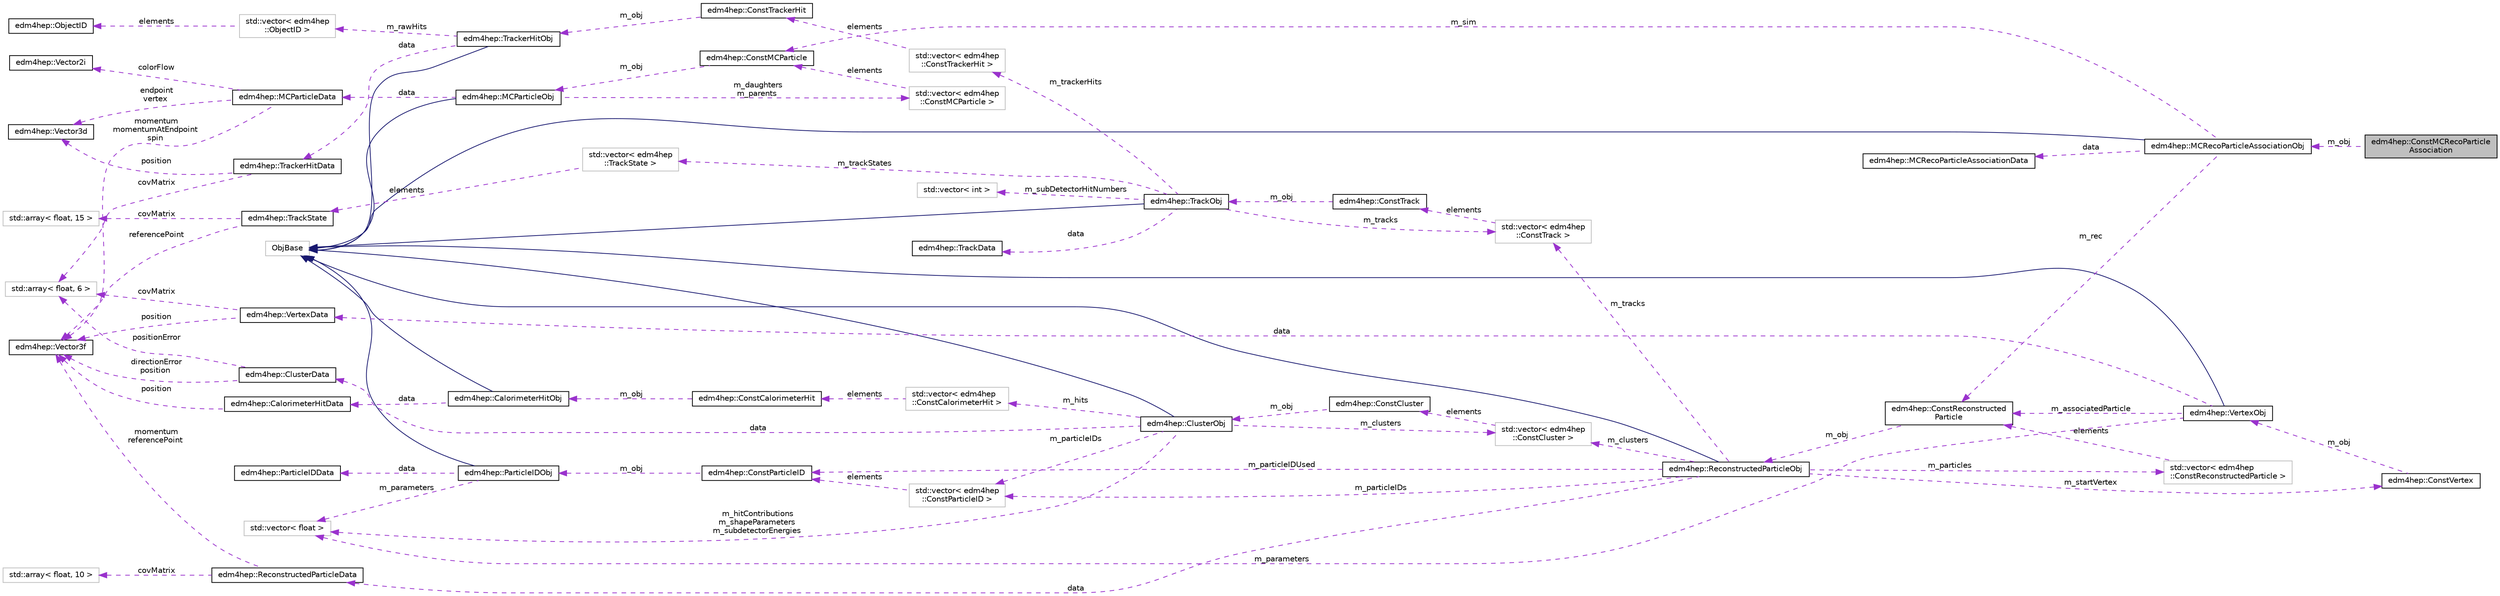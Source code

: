 digraph "edm4hep::ConstMCRecoParticleAssociation"
{
 // LATEX_PDF_SIZE
  edge [fontname="Helvetica",fontsize="10",labelfontname="Helvetica",labelfontsize="10"];
  node [fontname="Helvetica",fontsize="10",shape=record];
  rankdir="LR";
  Node1 [label="edm4hep::ConstMCRecoParticle\lAssociation",height=0.2,width=0.4,color="black", fillcolor="grey75", style="filled", fontcolor="black",tooltip="Used to keep track of the correspondence between MC and reconstructed particles."];
  Node2 -> Node1 [dir="back",color="darkorchid3",fontsize="10",style="dashed",label=" m_obj" ,fontname="Helvetica"];
  Node2 [label="edm4hep::MCRecoParticleAssociationObj",height=0.2,width=0.4,color="black", fillcolor="white", style="filled",URL="$classedm4hep_1_1_m_c_reco_particle_association_obj.html",tooltip=" "];
  Node3 -> Node2 [dir="back",color="midnightblue",fontsize="10",style="solid",fontname="Helvetica"];
  Node3 [label="ObjBase",height=0.2,width=0.4,color="grey75", fillcolor="white", style="filled",tooltip=" "];
  Node4 -> Node2 [dir="back",color="darkorchid3",fontsize="10",style="dashed",label=" m_rec" ,fontname="Helvetica"];
  Node4 [label="edm4hep::ConstReconstructed\lParticle",height=0.2,width=0.4,color="black", fillcolor="white", style="filled",URL="$classedm4hep_1_1_const_reconstructed_particle.html",tooltip="Reconstructed Particle."];
  Node5 -> Node4 [dir="back",color="darkorchid3",fontsize="10",style="dashed",label=" m_obj" ,fontname="Helvetica"];
  Node5 [label="edm4hep::ReconstructedParticleObj",height=0.2,width=0.4,color="black", fillcolor="white", style="filled",URL="$classedm4hep_1_1_reconstructed_particle_obj.html",tooltip=" "];
  Node3 -> Node5 [dir="back",color="midnightblue",fontsize="10",style="solid",fontname="Helvetica"];
  Node6 -> Node5 [dir="back",color="darkorchid3",fontsize="10",style="dashed",label=" m_clusters" ,fontname="Helvetica"];
  Node6 [label="std::vector\< edm4hep\l::ConstCluster \>",height=0.2,width=0.4,color="grey75", fillcolor="white", style="filled",tooltip=" "];
  Node7 -> Node6 [dir="back",color="darkorchid3",fontsize="10",style="dashed",label=" elements" ,fontname="Helvetica"];
  Node7 [label="edm4hep::ConstCluster",height=0.2,width=0.4,color="black", fillcolor="white", style="filled",URL="$classedm4hep_1_1_const_cluster.html",tooltip="Calorimeter Hit Cluster."];
  Node8 -> Node7 [dir="back",color="darkorchid3",fontsize="10",style="dashed",label=" m_obj" ,fontname="Helvetica"];
  Node8 [label="edm4hep::ClusterObj",height=0.2,width=0.4,color="black", fillcolor="white", style="filled",URL="$classedm4hep_1_1_cluster_obj.html",tooltip=" "];
  Node3 -> Node8 [dir="back",color="midnightblue",fontsize="10",style="solid",fontname="Helvetica"];
  Node6 -> Node8 [dir="back",color="darkorchid3",fontsize="10",style="dashed",label=" m_clusters" ,fontname="Helvetica"];
  Node9 -> Node8 [dir="back",color="darkorchid3",fontsize="10",style="dashed",label=" m_particleIDs" ,fontname="Helvetica"];
  Node9 [label="std::vector\< edm4hep\l::ConstParticleID \>",height=0.2,width=0.4,color="grey75", fillcolor="white", style="filled",tooltip=" "];
  Node10 -> Node9 [dir="back",color="darkorchid3",fontsize="10",style="dashed",label=" elements" ,fontname="Helvetica"];
  Node10 [label="edm4hep::ConstParticleID",height=0.2,width=0.4,color="black", fillcolor="white", style="filled",URL="$classedm4hep_1_1_const_particle_i_d.html",tooltip="ParticleID."];
  Node11 -> Node10 [dir="back",color="darkorchid3",fontsize="10",style="dashed",label=" m_obj" ,fontname="Helvetica"];
  Node11 [label="edm4hep::ParticleIDObj",height=0.2,width=0.4,color="black", fillcolor="white", style="filled",URL="$classedm4hep_1_1_particle_i_d_obj.html",tooltip=" "];
  Node3 -> Node11 [dir="back",color="midnightblue",fontsize="10",style="solid",fontname="Helvetica"];
  Node12 -> Node11 [dir="back",color="darkorchid3",fontsize="10",style="dashed",label=" data" ,fontname="Helvetica"];
  Node12 [label="edm4hep::ParticleIDData",height=0.2,width=0.4,color="black", fillcolor="white", style="filled",URL="$classedm4hep_1_1_particle_i_d_data.html",tooltip="ParticleID."];
  Node13 -> Node11 [dir="back",color="darkorchid3",fontsize="10",style="dashed",label=" m_parameters" ,fontname="Helvetica"];
  Node13 [label="std::vector\< float \>",height=0.2,width=0.4,color="grey75", fillcolor="white", style="filled",tooltip=" "];
  Node14 -> Node8 [dir="back",color="darkorchid3",fontsize="10",style="dashed",label=" m_hits" ,fontname="Helvetica"];
  Node14 [label="std::vector\< edm4hep\l::ConstCalorimeterHit \>",height=0.2,width=0.4,color="grey75", fillcolor="white", style="filled",tooltip=" "];
  Node15 -> Node14 [dir="back",color="darkorchid3",fontsize="10",style="dashed",label=" elements" ,fontname="Helvetica"];
  Node15 [label="edm4hep::ConstCalorimeterHit",height=0.2,width=0.4,color="black", fillcolor="white", style="filled",URL="$classedm4hep_1_1_const_calorimeter_hit.html",tooltip="Calorimeter hit."];
  Node16 -> Node15 [dir="back",color="darkorchid3",fontsize="10",style="dashed",label=" m_obj" ,fontname="Helvetica"];
  Node16 [label="edm4hep::CalorimeterHitObj",height=0.2,width=0.4,color="black", fillcolor="white", style="filled",URL="$classedm4hep_1_1_calorimeter_hit_obj.html",tooltip=" "];
  Node3 -> Node16 [dir="back",color="midnightblue",fontsize="10",style="solid",fontname="Helvetica"];
  Node17 -> Node16 [dir="back",color="darkorchid3",fontsize="10",style="dashed",label=" data" ,fontname="Helvetica"];
  Node17 [label="edm4hep::CalorimeterHitData",height=0.2,width=0.4,color="black", fillcolor="white", style="filled",URL="$classedm4hep_1_1_calorimeter_hit_data.html",tooltip="Calorimeter hit."];
  Node18 -> Node17 [dir="back",color="darkorchid3",fontsize="10",style="dashed",label=" position" ,fontname="Helvetica"];
  Node18 [label="edm4hep::Vector3f",height=0.2,width=0.4,color="black", fillcolor="white", style="filled",URL="$classedm4hep_1_1_vector3f.html",tooltip=" "];
  Node13 -> Node8 [dir="back",color="darkorchid3",fontsize="10",style="dashed",label=" m_hitContributions\nm_shapeParameters\nm_subdetectorEnergies" ,fontname="Helvetica"];
  Node19 -> Node8 [dir="back",color="darkorchid3",fontsize="10",style="dashed",label=" data" ,fontname="Helvetica"];
  Node19 [label="edm4hep::ClusterData",height=0.2,width=0.4,color="black", fillcolor="white", style="filled",URL="$classedm4hep_1_1_cluster_data.html",tooltip="Calorimeter Hit Cluster."];
  Node20 -> Node19 [dir="back",color="darkorchid3",fontsize="10",style="dashed",label=" positionError" ,fontname="Helvetica"];
  Node20 [label="std::array\< float, 6 \>",height=0.2,width=0.4,color="grey75", fillcolor="white", style="filled",tooltip=" "];
  Node18 -> Node19 [dir="back",color="darkorchid3",fontsize="10",style="dashed",label=" directionError\nposition" ,fontname="Helvetica"];
  Node9 -> Node5 [dir="back",color="darkorchid3",fontsize="10",style="dashed",label=" m_particleIDs" ,fontname="Helvetica"];
  Node21 -> Node5 [dir="back",color="darkorchid3",fontsize="10",style="dashed",label=" m_tracks" ,fontname="Helvetica"];
  Node21 [label="std::vector\< edm4hep\l::ConstTrack \>",height=0.2,width=0.4,color="grey75", fillcolor="white", style="filled",tooltip=" "];
  Node22 -> Node21 [dir="back",color="darkorchid3",fontsize="10",style="dashed",label=" elements" ,fontname="Helvetica"];
  Node22 [label="edm4hep::ConstTrack",height=0.2,width=0.4,color="black", fillcolor="white", style="filled",URL="$classedm4hep_1_1_const_track.html",tooltip="Reconstructed track."];
  Node23 -> Node22 [dir="back",color="darkorchid3",fontsize="10",style="dashed",label=" m_obj" ,fontname="Helvetica"];
  Node23 [label="edm4hep::TrackObj",height=0.2,width=0.4,color="black", fillcolor="white", style="filled",URL="$classedm4hep_1_1_track_obj.html",tooltip=" "];
  Node3 -> Node23 [dir="back",color="midnightblue",fontsize="10",style="solid",fontname="Helvetica"];
  Node24 -> Node23 [dir="back",color="darkorchid3",fontsize="10",style="dashed",label=" m_trackStates" ,fontname="Helvetica"];
  Node24 [label="std::vector\< edm4hep\l::TrackState \>",height=0.2,width=0.4,color="grey75", fillcolor="white", style="filled",tooltip=" "];
  Node25 -> Node24 [dir="back",color="darkorchid3",fontsize="10",style="dashed",label=" elements" ,fontname="Helvetica"];
  Node25 [label="edm4hep::TrackState",height=0.2,width=0.4,color="black", fillcolor="white", style="filled",URL="$classedm4hep_1_1_track_state.html",tooltip=" "];
  Node26 -> Node25 [dir="back",color="darkorchid3",fontsize="10",style="dashed",label=" covMatrix" ,fontname="Helvetica"];
  Node26 [label="std::array\< float, 15 \>",height=0.2,width=0.4,color="grey75", fillcolor="white", style="filled",tooltip=" "];
  Node18 -> Node25 [dir="back",color="darkorchid3",fontsize="10",style="dashed",label=" referencePoint" ,fontname="Helvetica"];
  Node21 -> Node23 [dir="back",color="darkorchid3",fontsize="10",style="dashed",label=" m_tracks" ,fontname="Helvetica"];
  Node27 -> Node23 [dir="back",color="darkorchid3",fontsize="10",style="dashed",label=" m_trackerHits" ,fontname="Helvetica"];
  Node27 [label="std::vector\< edm4hep\l::ConstTrackerHit \>",height=0.2,width=0.4,color="grey75", fillcolor="white", style="filled",tooltip=" "];
  Node28 -> Node27 [dir="back",color="darkorchid3",fontsize="10",style="dashed",label=" elements" ,fontname="Helvetica"];
  Node28 [label="edm4hep::ConstTrackerHit",height=0.2,width=0.4,color="black", fillcolor="white", style="filled",URL="$classedm4hep_1_1_const_tracker_hit.html",tooltip="Tracker hit."];
  Node29 -> Node28 [dir="back",color="darkorchid3",fontsize="10",style="dashed",label=" m_obj" ,fontname="Helvetica"];
  Node29 [label="edm4hep::TrackerHitObj",height=0.2,width=0.4,color="black", fillcolor="white", style="filled",URL="$classedm4hep_1_1_tracker_hit_obj.html",tooltip=" "];
  Node3 -> Node29 [dir="back",color="midnightblue",fontsize="10",style="solid",fontname="Helvetica"];
  Node30 -> Node29 [dir="back",color="darkorchid3",fontsize="10",style="dashed",label=" m_rawHits" ,fontname="Helvetica"];
  Node30 [label="std::vector\< edm4hep\l::ObjectID \>",height=0.2,width=0.4,color="grey75", fillcolor="white", style="filled",tooltip=" "];
  Node31 -> Node30 [dir="back",color="darkorchid3",fontsize="10",style="dashed",label=" elements" ,fontname="Helvetica"];
  Node31 [label="edm4hep::ObjectID",height=0.2,width=0.4,color="black", fillcolor="white", style="filled",URL="$classedm4hep_1_1_object_i_d.html",tooltip=" "];
  Node32 -> Node29 [dir="back",color="darkorchid3",fontsize="10",style="dashed",label=" data" ,fontname="Helvetica"];
  Node32 [label="edm4hep::TrackerHitData",height=0.2,width=0.4,color="black", fillcolor="white", style="filled",URL="$classedm4hep_1_1_tracker_hit_data.html",tooltip="Tracker hit."];
  Node20 -> Node32 [dir="back",color="darkorchid3",fontsize="10",style="dashed",label=" covMatrix" ,fontname="Helvetica"];
  Node33 -> Node32 [dir="back",color="darkorchid3",fontsize="10",style="dashed",label=" position" ,fontname="Helvetica"];
  Node33 [label="edm4hep::Vector3d",height=0.2,width=0.4,color="black", fillcolor="white", style="filled",URL="$classedm4hep_1_1_vector3d.html",tooltip=" "];
  Node34 -> Node23 [dir="back",color="darkorchid3",fontsize="10",style="dashed",label=" m_subDetectorHitNumbers" ,fontname="Helvetica"];
  Node34 [label="std::vector\< int \>",height=0.2,width=0.4,color="grey75", fillcolor="white", style="filled",tooltip=" "];
  Node35 -> Node23 [dir="back",color="darkorchid3",fontsize="10",style="dashed",label=" data" ,fontname="Helvetica"];
  Node35 [label="edm4hep::TrackData",height=0.2,width=0.4,color="black", fillcolor="white", style="filled",URL="$classedm4hep_1_1_track_data.html",tooltip="Reconstructed track."];
  Node10 -> Node5 [dir="back",color="darkorchid3",fontsize="10",style="dashed",label=" m_particleIDUsed" ,fontname="Helvetica"];
  Node36 -> Node5 [dir="back",color="darkorchid3",fontsize="10",style="dashed",label=" m_particles" ,fontname="Helvetica"];
  Node36 [label="std::vector\< edm4hep\l::ConstReconstructedParticle \>",height=0.2,width=0.4,color="grey75", fillcolor="white", style="filled",tooltip=" "];
  Node4 -> Node36 [dir="back",color="darkorchid3",fontsize="10",style="dashed",label=" elements" ,fontname="Helvetica"];
  Node37 -> Node5 [dir="back",color="darkorchid3",fontsize="10",style="dashed",label=" data" ,fontname="Helvetica"];
  Node37 [label="edm4hep::ReconstructedParticleData",height=0.2,width=0.4,color="black", fillcolor="white", style="filled",URL="$classedm4hep_1_1_reconstructed_particle_data.html",tooltip="Reconstructed Particle."];
  Node38 -> Node37 [dir="back",color="darkorchid3",fontsize="10",style="dashed",label=" covMatrix" ,fontname="Helvetica"];
  Node38 [label="std::array\< float, 10 \>",height=0.2,width=0.4,color="grey75", fillcolor="white", style="filled",tooltip=" "];
  Node18 -> Node37 [dir="back",color="darkorchid3",fontsize="10",style="dashed",label=" momentum\nreferencePoint" ,fontname="Helvetica"];
  Node39 -> Node5 [dir="back",color="darkorchid3",fontsize="10",style="dashed",label=" m_startVertex" ,fontname="Helvetica"];
  Node39 [label="edm4hep::ConstVertex",height=0.2,width=0.4,color="black", fillcolor="white", style="filled",URL="$classedm4hep_1_1_const_vertex.html",tooltip="Vertex."];
  Node40 -> Node39 [dir="back",color="darkorchid3",fontsize="10",style="dashed",label=" m_obj" ,fontname="Helvetica"];
  Node40 [label="edm4hep::VertexObj",height=0.2,width=0.4,color="black", fillcolor="white", style="filled",URL="$classedm4hep_1_1_vertex_obj.html",tooltip=" "];
  Node3 -> Node40 [dir="back",color="midnightblue",fontsize="10",style="solid",fontname="Helvetica"];
  Node41 -> Node40 [dir="back",color="darkorchid3",fontsize="10",style="dashed",label=" data" ,fontname="Helvetica"];
  Node41 [label="edm4hep::VertexData",height=0.2,width=0.4,color="black", fillcolor="white", style="filled",URL="$classedm4hep_1_1_vertex_data.html",tooltip="Vertex."];
  Node20 -> Node41 [dir="back",color="darkorchid3",fontsize="10",style="dashed",label=" covMatrix" ,fontname="Helvetica"];
  Node18 -> Node41 [dir="back",color="darkorchid3",fontsize="10",style="dashed",label=" position" ,fontname="Helvetica"];
  Node4 -> Node40 [dir="back",color="darkorchid3",fontsize="10",style="dashed",label=" m_associatedParticle" ,fontname="Helvetica"];
  Node13 -> Node40 [dir="back",color="darkorchid3",fontsize="10",style="dashed",label=" m_parameters" ,fontname="Helvetica"];
  Node42 -> Node2 [dir="back",color="darkorchid3",fontsize="10",style="dashed",label=" m_sim" ,fontname="Helvetica"];
  Node42 [label="edm4hep::ConstMCParticle",height=0.2,width=0.4,color="black", fillcolor="white", style="filled",URL="$classedm4hep_1_1_const_m_c_particle.html",tooltip="The Monte Carlo particle - based on the lcio::MCParticle."];
  Node43 -> Node42 [dir="back",color="darkorchid3",fontsize="10",style="dashed",label=" m_obj" ,fontname="Helvetica"];
  Node43 [label="edm4hep::MCParticleObj",height=0.2,width=0.4,color="black", fillcolor="white", style="filled",URL="$classedm4hep_1_1_m_c_particle_obj.html",tooltip=" "];
  Node3 -> Node43 [dir="back",color="midnightblue",fontsize="10",style="solid",fontname="Helvetica"];
  Node44 -> Node43 [dir="back",color="darkorchid3",fontsize="10",style="dashed",label=" data" ,fontname="Helvetica"];
  Node44 [label="edm4hep::MCParticleData",height=0.2,width=0.4,color="black", fillcolor="white", style="filled",URL="$classedm4hep_1_1_m_c_particle_data.html",tooltip="The Monte Carlo particle - based on the lcio::MCParticle."];
  Node33 -> Node44 [dir="back",color="darkorchid3",fontsize="10",style="dashed",label=" endpoint\nvertex" ,fontname="Helvetica"];
  Node18 -> Node44 [dir="back",color="darkorchid3",fontsize="10",style="dashed",label=" momentum\nmomentumAtEndpoint\nspin" ,fontname="Helvetica"];
  Node45 -> Node44 [dir="back",color="darkorchid3",fontsize="10",style="dashed",label=" colorFlow" ,fontname="Helvetica"];
  Node45 [label="edm4hep::Vector2i",height=0.2,width=0.4,color="black", fillcolor="white", style="filled",URL="$classedm4hep_1_1_vector2i.html",tooltip=" "];
  Node46 -> Node43 [dir="back",color="darkorchid3",fontsize="10",style="dashed",label=" m_daughters\nm_parents" ,fontname="Helvetica"];
  Node46 [label="std::vector\< edm4hep\l::ConstMCParticle \>",height=0.2,width=0.4,color="grey75", fillcolor="white", style="filled",tooltip=" "];
  Node42 -> Node46 [dir="back",color="darkorchid3",fontsize="10",style="dashed",label=" elements" ,fontname="Helvetica"];
  Node47 -> Node2 [dir="back",color="darkorchid3",fontsize="10",style="dashed",label=" data" ,fontname="Helvetica"];
  Node47 [label="edm4hep::MCRecoParticleAssociationData",height=0.2,width=0.4,color="black", fillcolor="white", style="filled",URL="$classedm4hep_1_1_m_c_reco_particle_association_data.html",tooltip="Used to keep track of the correspondence between MC and reconstructed particles."];
}
